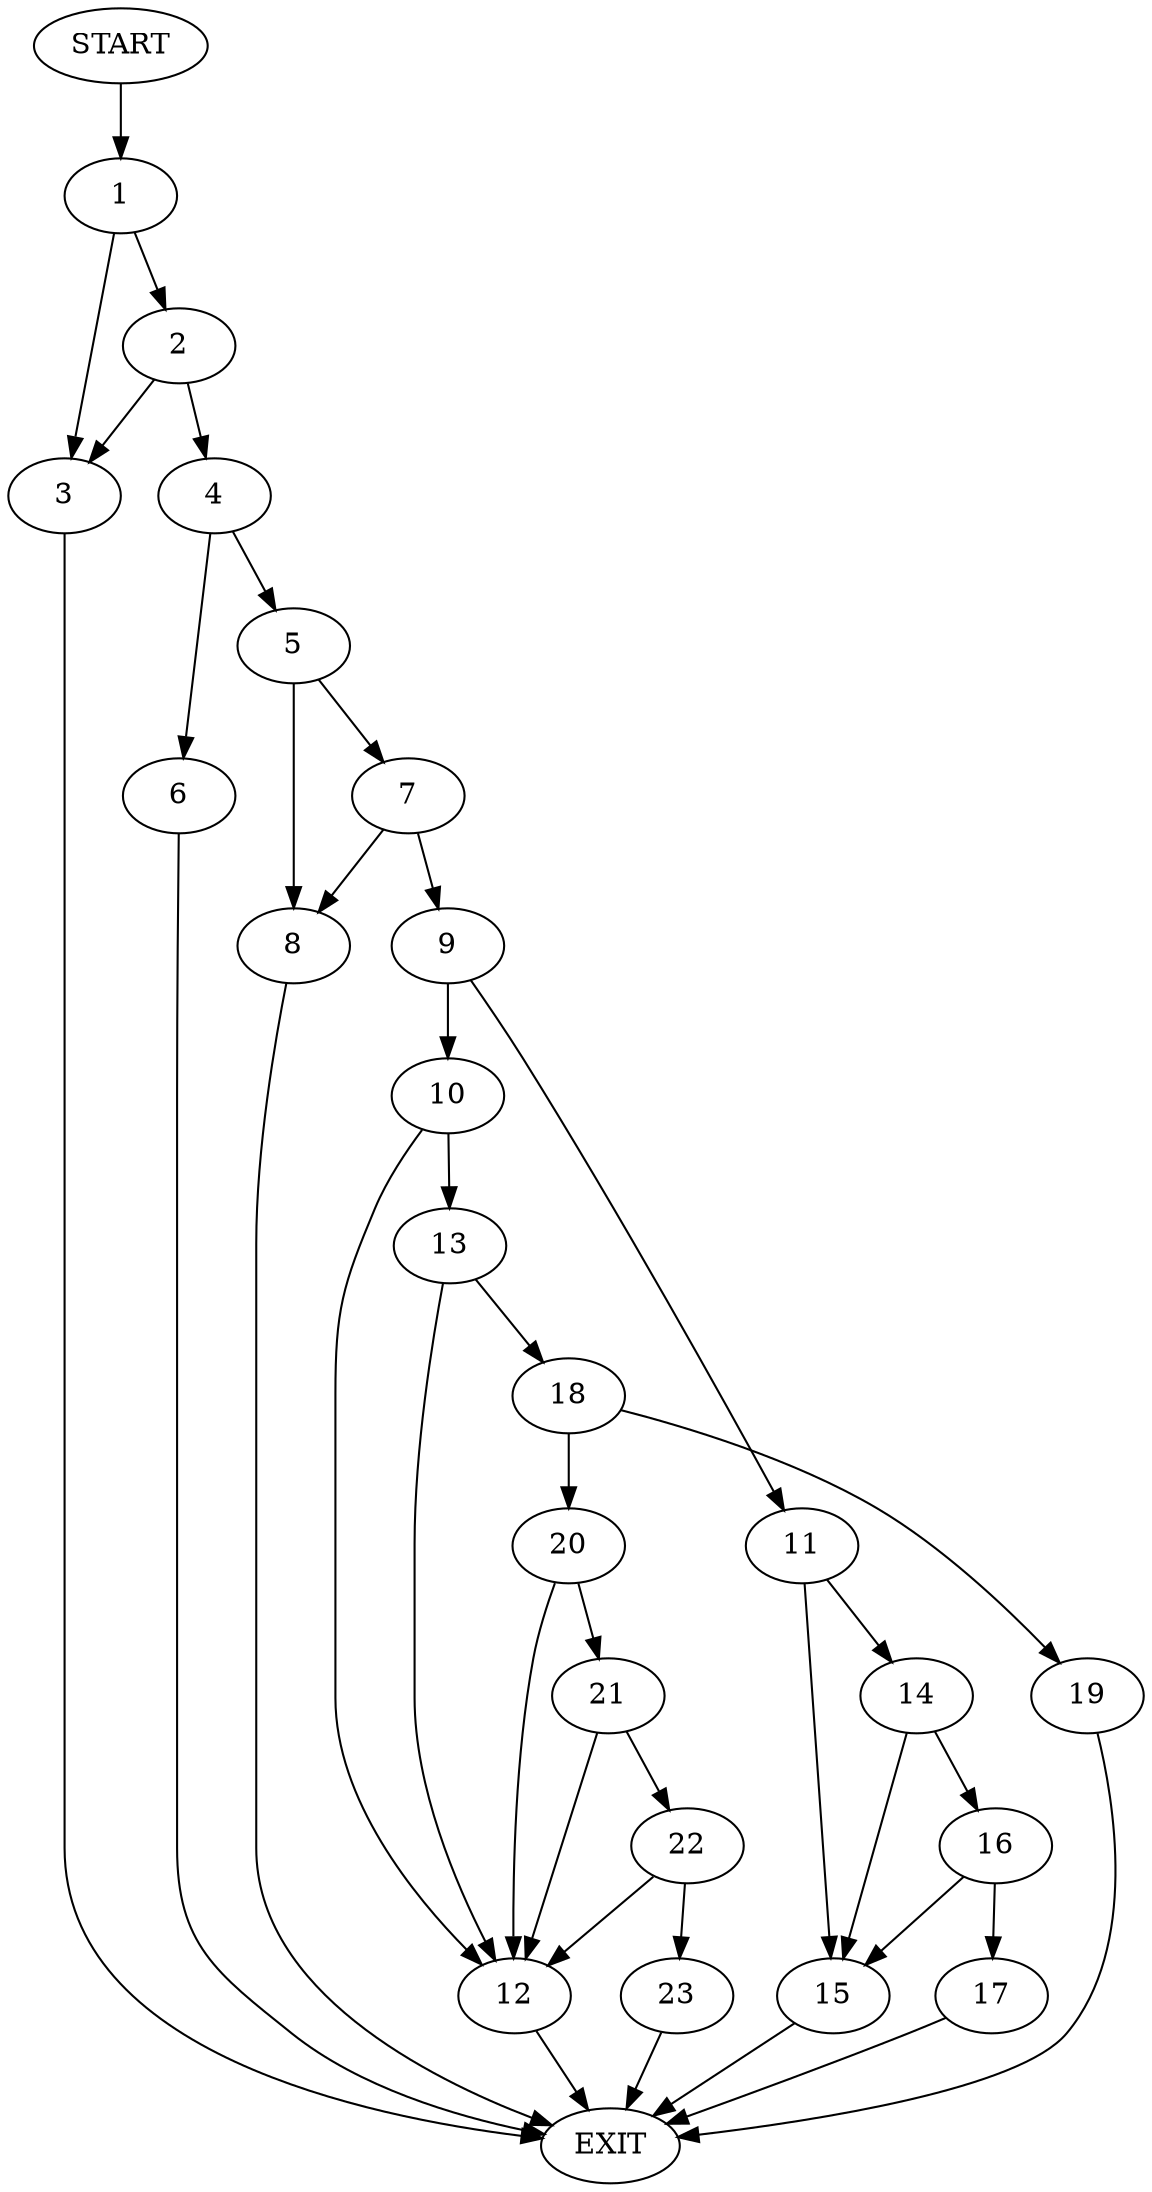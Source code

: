 digraph {
0 [label="START"]
24 [label="EXIT"]
0 -> 1
1 -> 2
1 -> 3
2 -> 4
2 -> 3
3 -> 24
4 -> 5
4 -> 6
5 -> 7
5 -> 8
6 -> 24
8 -> 24
7 -> 9
7 -> 8
9 -> 10
9 -> 11
10 -> 12
10 -> 13
11 -> 14
11 -> 15
14 -> 15
14 -> 16
15 -> 24
16 -> 17
16 -> 15
17 -> 24
13 -> 12
13 -> 18
12 -> 24
18 -> 19
18 -> 20
19 -> 24
20 -> 12
20 -> 21
21 -> 22
21 -> 12
22 -> 12
22 -> 23
23 -> 24
}
